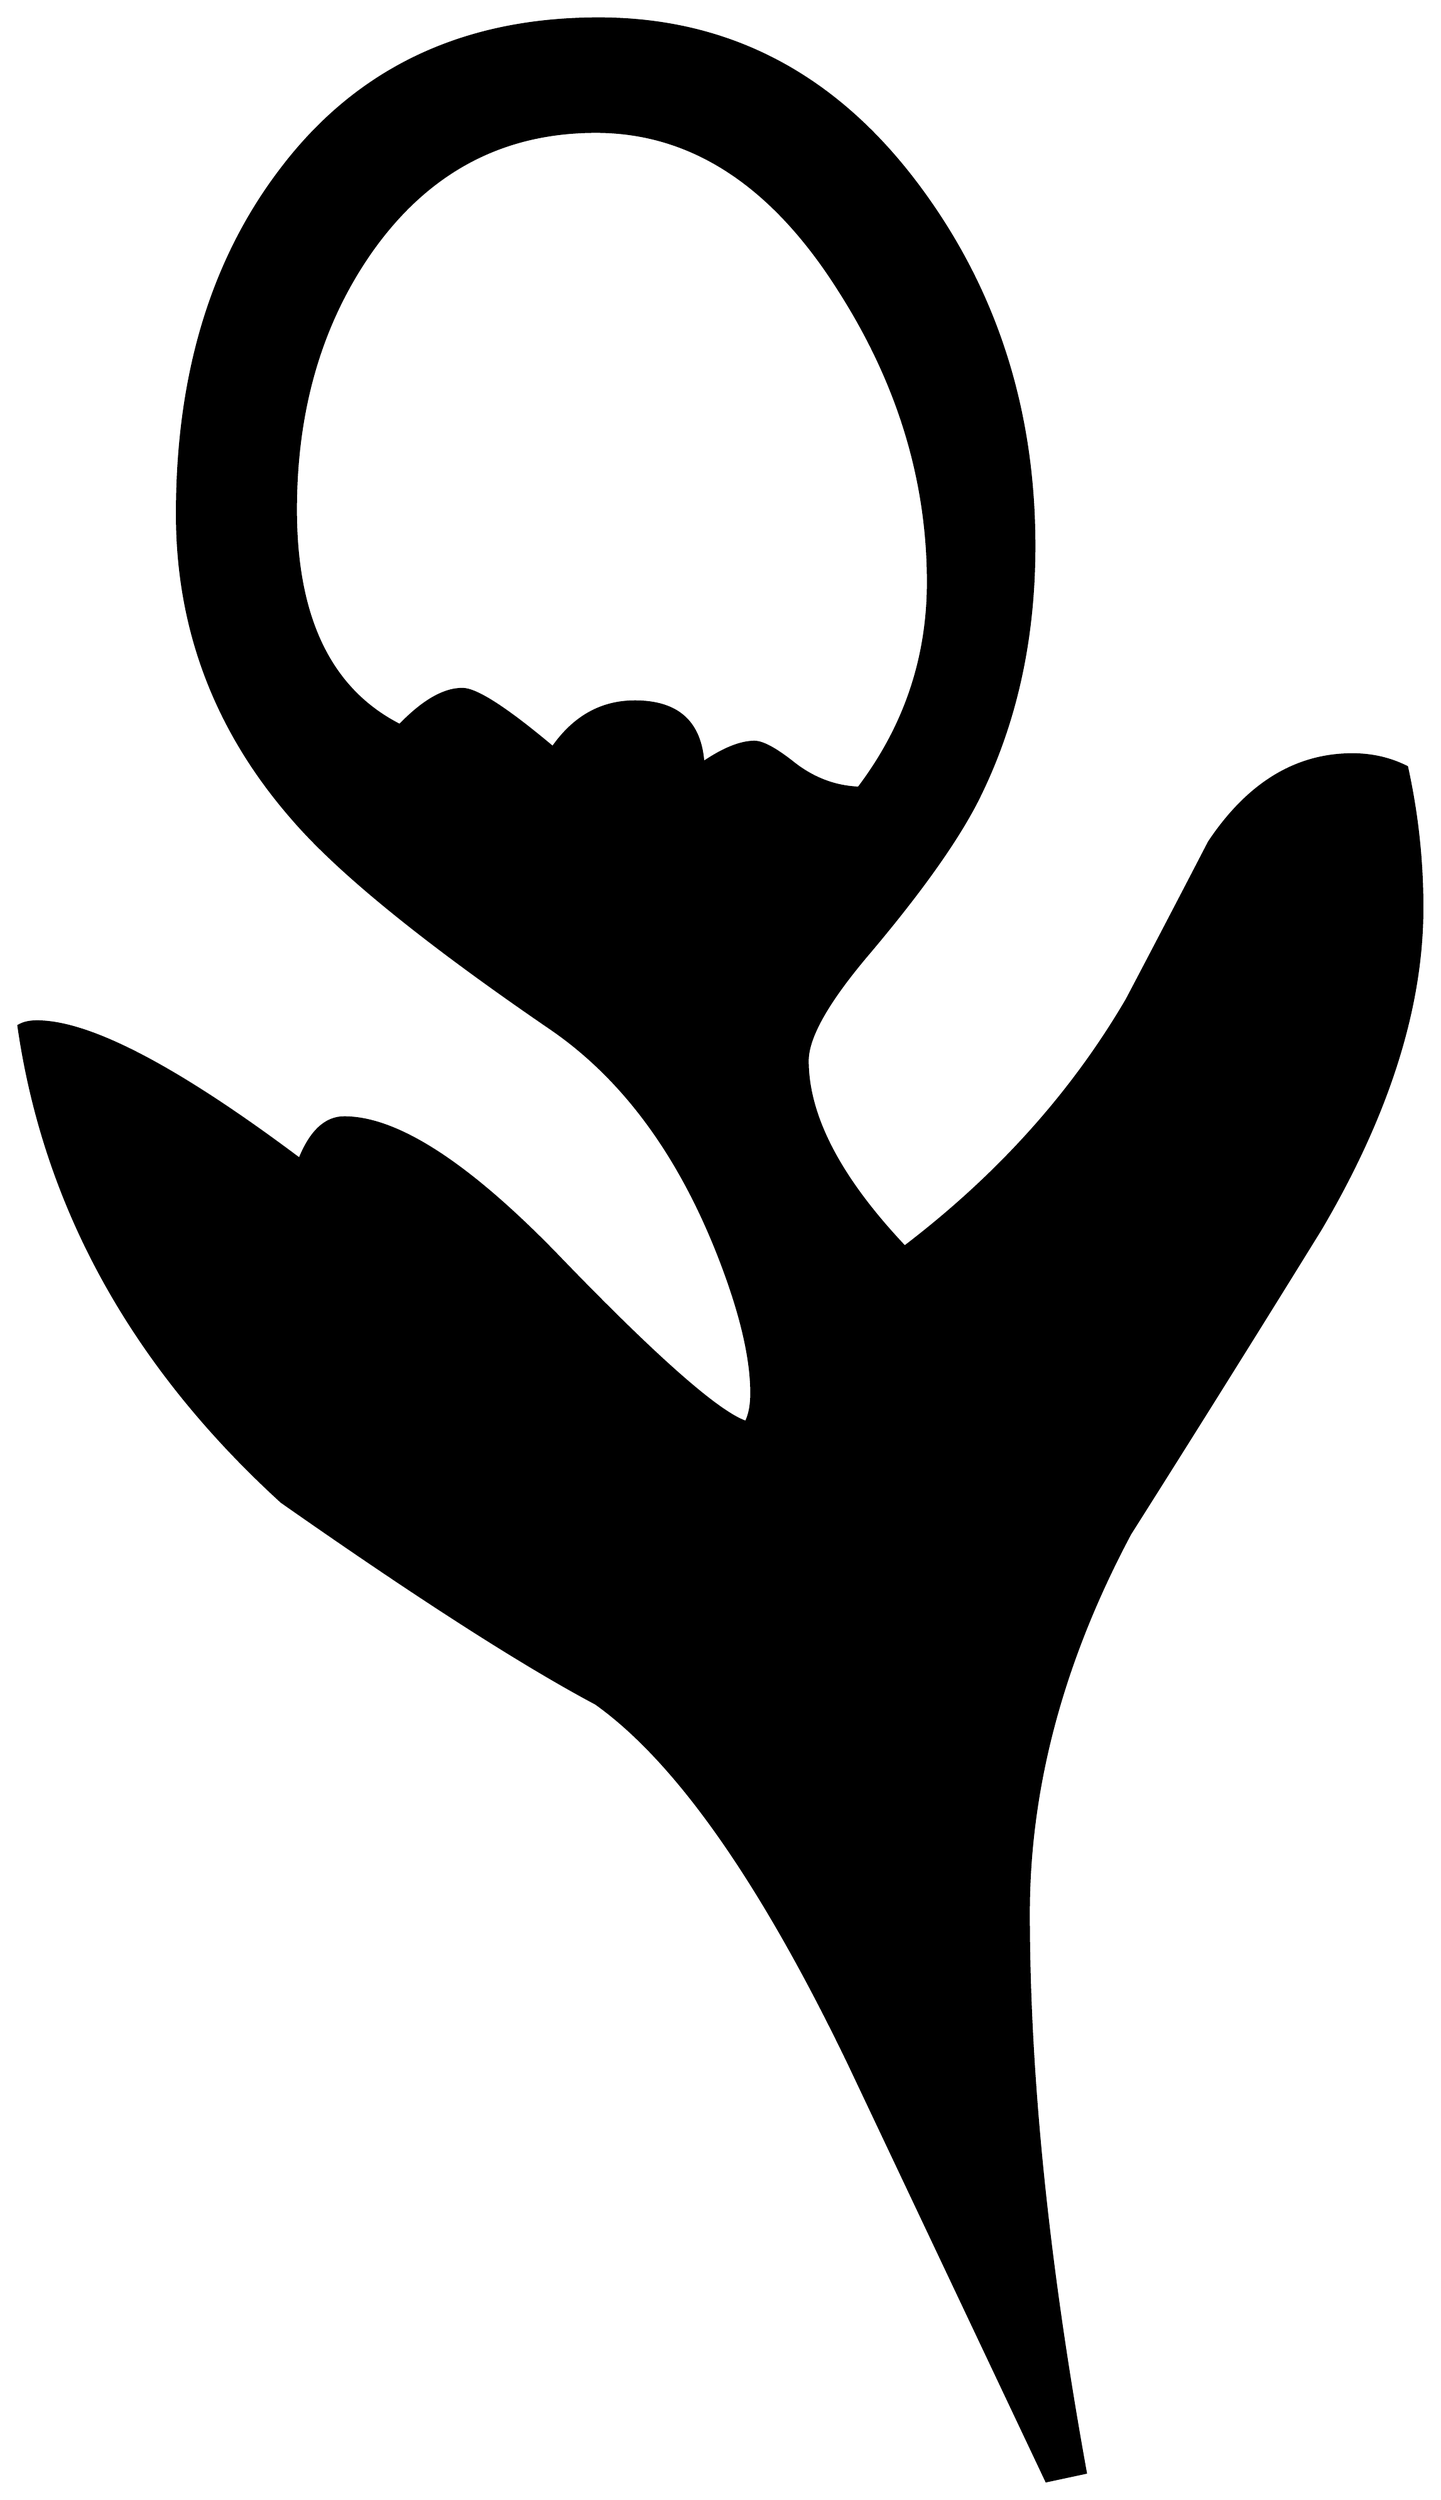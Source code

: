 


\begin{tikzpicture}[y=0.80pt, x=0.80pt, yscale=-1.0, xscale=1.0, inner sep=0pt, outer sep=0pt]
\begin{scope}[shift={(100.0,1717.0)},nonzero rule]
  \path[draw=.,fill=.,line width=1.600pt] (1089.0,-839.0) ..
    controls (1089.0,-767.667) and (1064.667,-690.667) ..
    (1016.0,-608.0) .. controls (970.667,-534.667) and
    (925.0,-461.667) .. (879.0,-389.0) .. controls (830.333,-297.667)
    and (806.0,-206.667) .. (806.0,-116.0) .. controls (806.0,1.333)
    and (819.667,135.333) .. (847.0,286.0) -- (819.0,292.0) ..
    controls (771.667,192.0) and (724.333,92.0) .. (677.0,-8.0) ..
    controls (613.667,-139.333) and (553.0,-225.667) .. (495.0,-267.0)
    .. controls (442.333,-295.0) and (367.0,-343.333) ..
    (269.0,-412.0) .. controls (161.667,-510.0) and (98.667,-624.0)
    .. (80.0,-754.0) .. controls (83.333,-756.0) and (87.667,-757.0)
    .. (93.0,-757.0) .. controls (131.0,-757.0) and
    (194.0,-724.0) .. (282.0,-658.0) .. controls (290.0,-678.0)
    and (300.667,-688.0) .. (314.0,-688.0) .. controls
    (352.0,-688.0) and (403.0,-655.0) .. (467.0,-589.0) ..
    controls (537.667,-515.667) and (583.0,-475.667) .. (603.0,-469.0)
    .. controls (605.667,-474.333) and (607.0,-481.333) ..
    (607.0,-490.0) .. controls (607.0,-516.0) and (599.0,-549.333)
    .. (583.0,-590.0) .. controls (554.333,-662.667) and
    (514.333,-716.667) .. (463.0,-752.0) .. controls (372.333,-814.0)
    and (310.333,-864.333) .. (277.0,-903.0) .. controls
    (221.667,-966.333) and (194.0,-1039.333) .. (194.0,-1122.0) ..
    controls (194.0,-1222.0) and (219.0,-1304.667) ..
    (269.0,-1370.0) .. controls (323.667,-1442.0) and
    (399.667,-1478.0) .. (497.0,-1478.0) .. controls
    (591.0,-1478.0) and (668.0,-1437.333) .. (728.0,-1356.0) ..
    controls (782.667,-1282.0) and (810.0,-1196.333) ..
    (810.0,-1099.0) .. controls (810.0,-1030.333) and
    (796.0,-968.667) .. (768.0,-914.0) .. controls (752.667,-884.667)
    and (726.333,-848.0) .. (689.0,-804.0) .. controls
    (661.0,-770.667) and (647.0,-745.667) .. (647.0,-729.0) ..
    controls (647.0,-689.0) and (670.333,-644.333) .. (717.0,-595.0)
    .. controls (784.333,-646.333) and (837.667,-705.667) ..
    (877.0,-773.0) .. controls (897.0,-811.0) and (916.667,-848.667)
    .. (936.0,-886.0) .. controls (964.0,-928.0) and
    (998.333,-949.0) .. (1039.0,-949.0) .. controls
    (1053.0,-949.0) and (1066.0,-946.0) .. (1078.0,-940.0) ..
    controls (1085.333,-906.667) and (1089.0,-873.0) ..
    (1089.0,-839.0) -- cycle(734.0,-1073.0) .. controls
    (734.0,-1146.333) and (712.667,-1216.333) .. (670.0,-1283.0) ..
    controls (622.0,-1359.0) and (563.667,-1397.0) ..
    (495.0,-1397.0) .. controls (427.0,-1397.0) and
    (372.667,-1367.667) .. (332.0,-1309.0) .. controls
    (296.667,-1257.667) and (279.0,-1196.333) .. (279.0,-1125.0) ..
    controls (279.0,-1047.0) and (304.0,-995.333) ..
    (354.0,-970.0) .. controls (370.667,-987.333) and (385.667,-996.0)
    .. (399.0,-996.0) .. controls (409.0,-996.0) and
    (430.667,-982.0) .. (464.0,-954.0) .. controls (479.333,-976.0)
    and (499.0,-987.0) .. (523.0,-987.0) .. controls
    (553.667,-987.0) and (570.0,-972.333) .. (572.0,-943.0) ..
    controls (586.667,-953.0) and (599.0,-958.0) .. (609.0,-958.0)
    .. controls (615.0,-958.0) and (624.667,-952.667) ..
    (638.0,-942.0) .. controls (652.0,-931.333) and (667.333,-925.667)
    .. (684.0,-925.0) .. controls (717.333,-969.0) and
    (734.0,-1018.333) .. (734.0,-1073.0) -- cycle;
\end{scope}

\end{tikzpicture}

